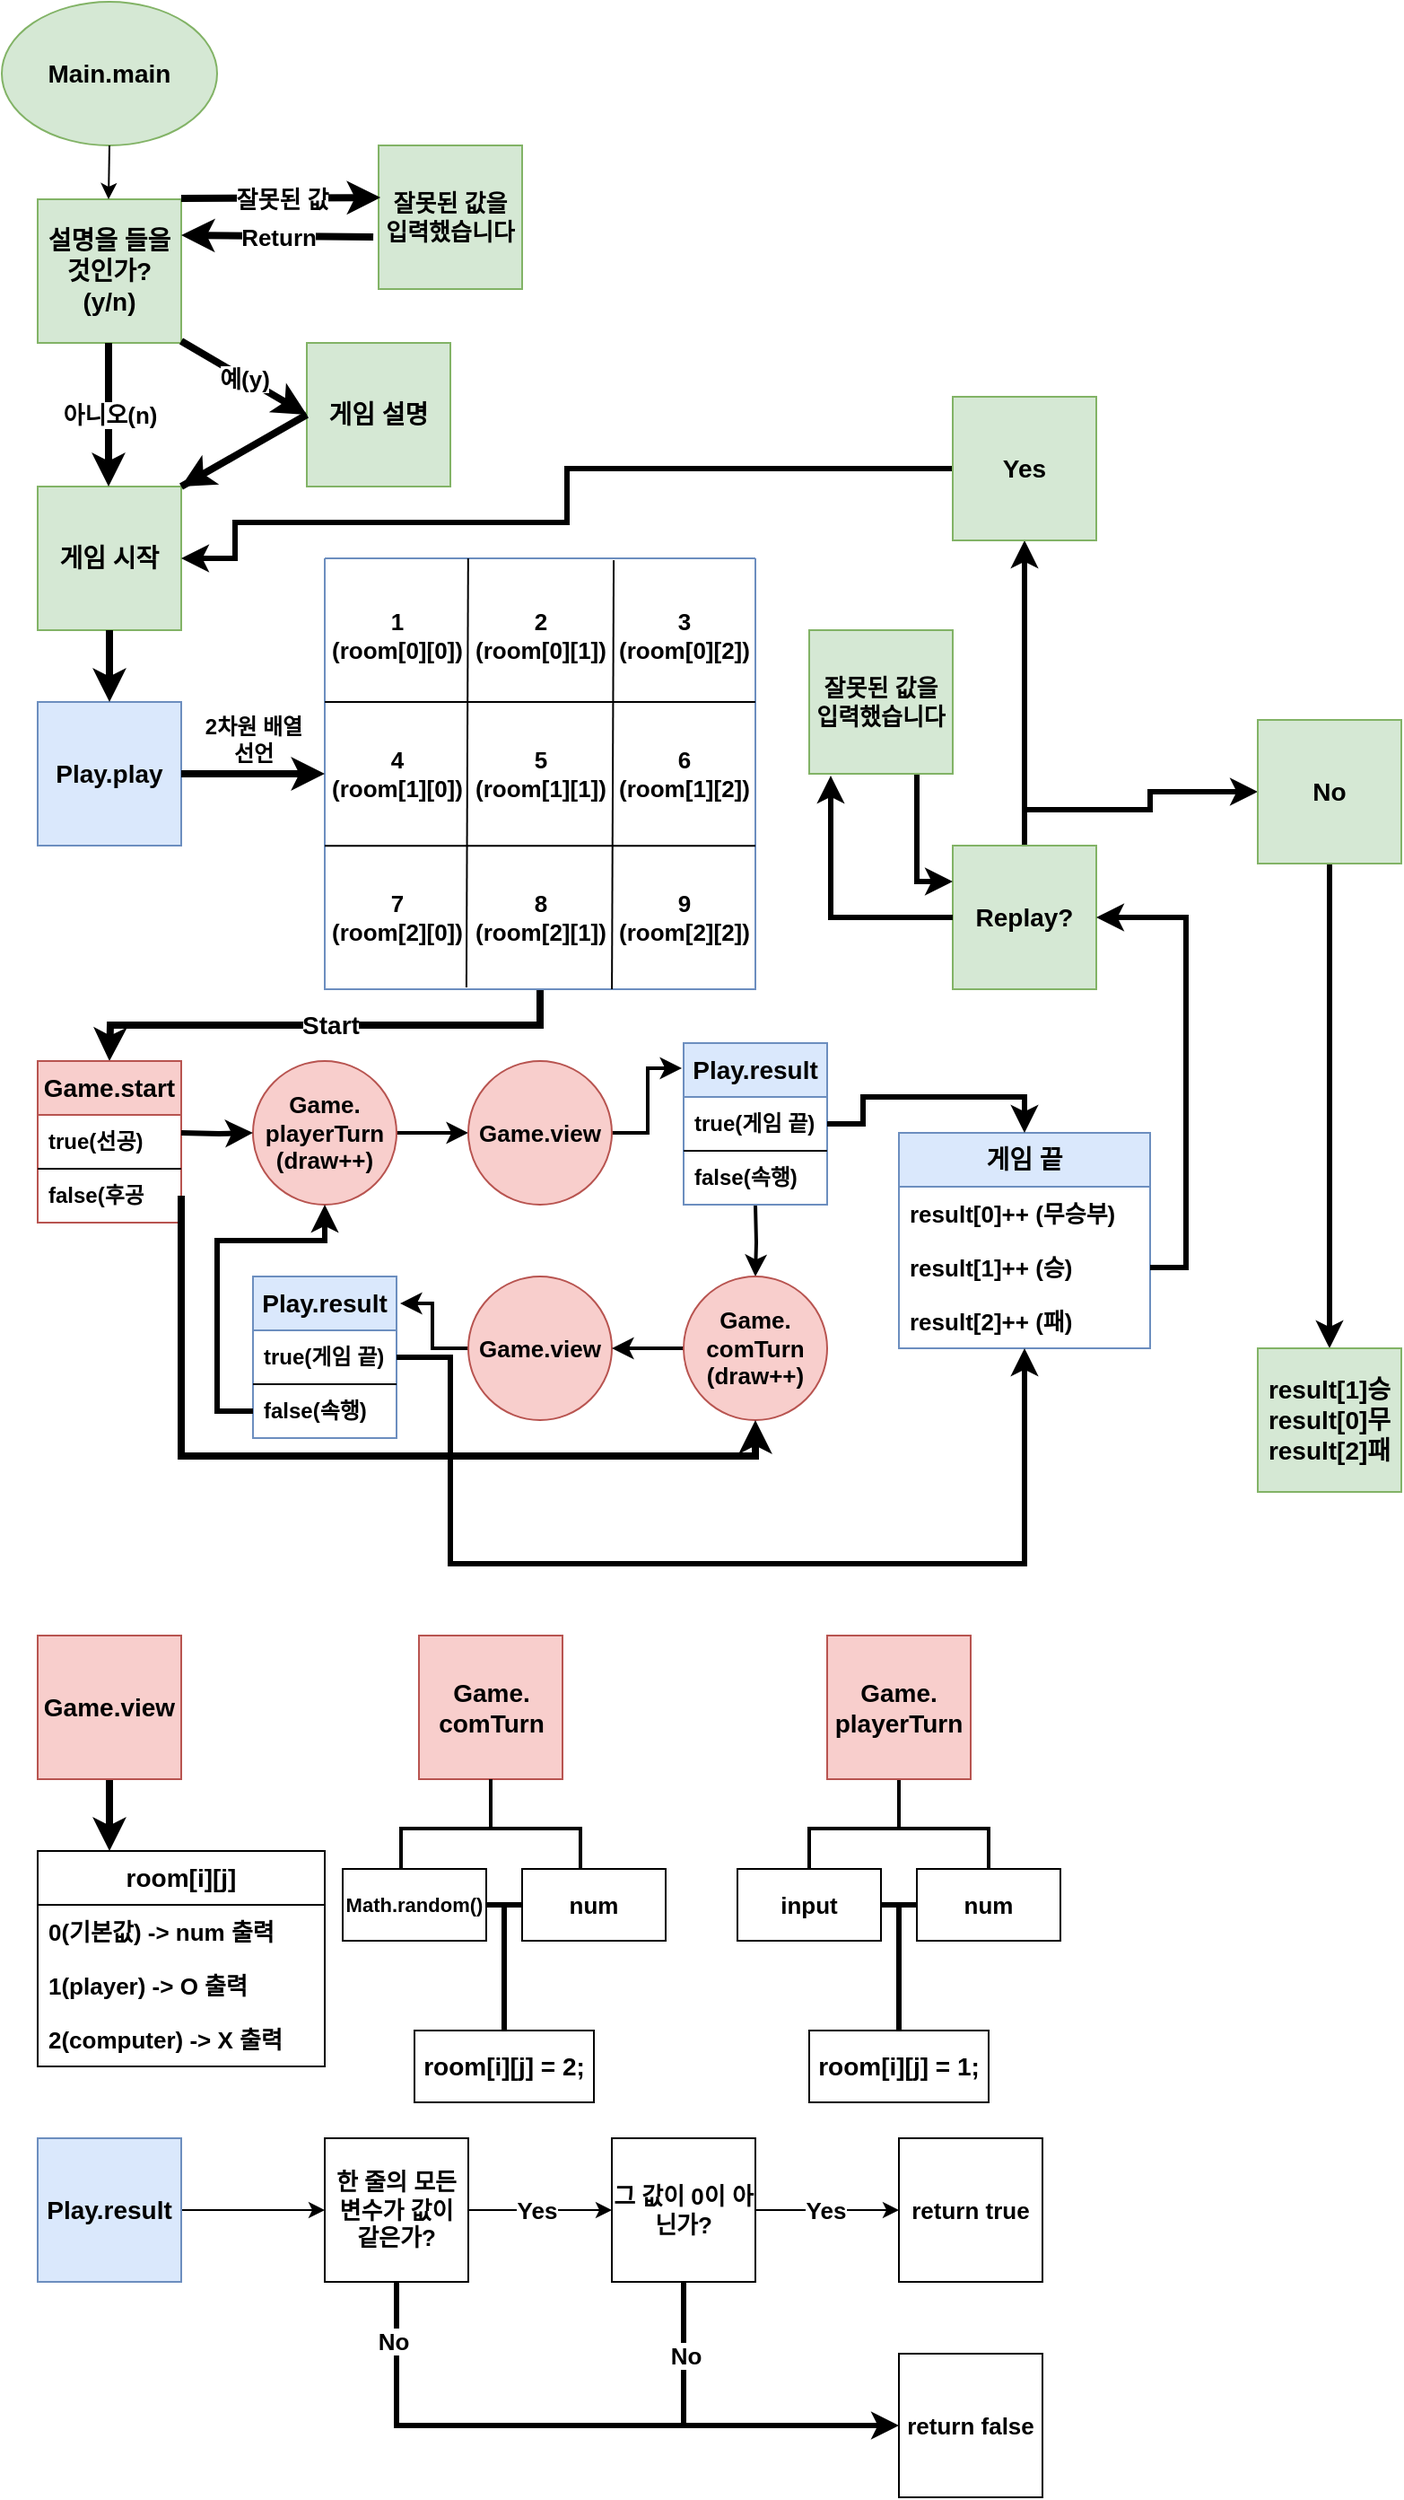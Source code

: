 <mxfile version="24.6.5" type="github">
  <diagram name="페이지-1" id="zQ6fkaXsuuHTTgVvBU81">
    <mxGraphModel dx="1687" dy="918" grid="1" gridSize="10" guides="1" tooltips="1" connect="1" arrows="1" fold="1" page="1" pageScale="1" pageWidth="827" pageHeight="1169" math="0" shadow="0">
      <root>
        <mxCell id="0" />
        <mxCell id="1" parent="0" />
        <mxCell id="F0Aoox405uuBWXgV2QDC-126" value="" style="strokeWidth=2;html=1;shape=mxgraph.flowchart.annotation_2;align=left;labelPosition=right;pointerEvents=1;rotation=90;" vertex="1" parent="1">
          <mxGeometry x="492.5" y="977.5" width="55" height="100" as="geometry" />
        </mxCell>
        <mxCell id="F0Aoox405uuBWXgV2QDC-1" value="Main.main" style="ellipse;whiteSpace=wrap;html=1;fontStyle=1;fontSize=14;fillColor=#d5e8d4;strokeColor=#82b366;" vertex="1" parent="1">
          <mxGeometry x="20" y="10" width="120" height="80" as="geometry" />
        </mxCell>
        <mxCell id="F0Aoox405uuBWXgV2QDC-2" value="설명을 들을 것인가?&lt;div style=&quot;font-size: 14px;&quot;&gt;(y/n)&lt;/div&gt;" style="whiteSpace=wrap;html=1;aspect=fixed;fontStyle=1;fontSize=14;fillColor=#d5e8d4;strokeColor=#82b366;" vertex="1" parent="1">
          <mxGeometry x="40" y="120" width="80" height="80" as="geometry" />
        </mxCell>
        <mxCell id="F0Aoox405uuBWXgV2QDC-4" value="" style="endArrow=classic;html=1;rounded=0;exitX=0.5;exitY=1;exitDx=0;exitDy=0;" edge="1" parent="1" source="F0Aoox405uuBWXgV2QDC-1">
          <mxGeometry width="50" height="50" relative="1" as="geometry">
            <mxPoint x="80" y="100" as="sourcePoint" />
            <mxPoint x="79.5" y="120" as="targetPoint" />
          </mxGeometry>
        </mxCell>
        <mxCell id="F0Aoox405uuBWXgV2QDC-6" value="게임 시작" style="whiteSpace=wrap;html=1;aspect=fixed;fontStyle=1;fontSize=14;fillColor=#d5e8d4;strokeColor=#82b366;" vertex="1" parent="1">
          <mxGeometry x="40" y="280" width="80" height="80" as="geometry" />
        </mxCell>
        <mxCell id="F0Aoox405uuBWXgV2QDC-13" value="" style="endArrow=classic;html=1;rounded=0;strokeWidth=4;" edge="1" parent="1">
          <mxGeometry relative="1" as="geometry">
            <mxPoint x="79.5" y="200" as="sourcePoint" />
            <mxPoint x="79.5" y="280" as="targetPoint" />
            <Array as="points">
              <mxPoint x="79.5" y="230" />
            </Array>
          </mxGeometry>
        </mxCell>
        <mxCell id="F0Aoox405uuBWXgV2QDC-14" value="아니오(n)" style="edgeLabel;resizable=0;html=1;;align=center;verticalAlign=middle;fontStyle=1;fontSize=13;" connectable="0" vertex="1" parent="F0Aoox405uuBWXgV2QDC-13">
          <mxGeometry relative="1" as="geometry" />
        </mxCell>
        <mxCell id="F0Aoox405uuBWXgV2QDC-16" value="게임 설명" style="whiteSpace=wrap;html=1;aspect=fixed;fontStyle=1;fontSize=14;fillColor=#d5e8d4;strokeColor=#82b366;" vertex="1" parent="1">
          <mxGeometry x="190" y="200" width="80" height="80" as="geometry" />
        </mxCell>
        <mxCell id="F0Aoox405uuBWXgV2QDC-17" value="" style="endArrow=classic;html=1;rounded=0;entryX=0;entryY=0.5;entryDx=0;entryDy=0;strokeWidth=4;" edge="1" parent="1" target="F0Aoox405uuBWXgV2QDC-16">
          <mxGeometry relative="1" as="geometry">
            <mxPoint x="120" y="199" as="sourcePoint" />
            <mxPoint x="200" y="200" as="targetPoint" />
          </mxGeometry>
        </mxCell>
        <mxCell id="F0Aoox405uuBWXgV2QDC-18" value="예(y)" style="edgeLabel;resizable=0;html=1;;align=center;verticalAlign=middle;fontStyle=1;fontSize=13;" connectable="0" vertex="1" parent="F0Aoox405uuBWXgV2QDC-17">
          <mxGeometry relative="1" as="geometry" />
        </mxCell>
        <mxCell id="F0Aoox405uuBWXgV2QDC-20" value="" style="endArrow=classic;html=1;rounded=0;exitX=1;exitY=0;exitDx=0;exitDy=0;strokeWidth=4;entryX=1;entryY=0;entryDx=0;entryDy=0;" edge="1" parent="1" source="F0Aoox405uuBWXgV2QDC-6" target="F0Aoox405uuBWXgV2QDC-6">
          <mxGeometry width="50" height="50" relative="1" as="geometry">
            <mxPoint x="150" y="330" as="sourcePoint" />
            <mxPoint x="120" y="280" as="targetPoint" />
            <Array as="points">
              <mxPoint x="190" y="240" />
            </Array>
          </mxGeometry>
        </mxCell>
        <mxCell id="F0Aoox405uuBWXgV2QDC-21" value="잘못된 값을&lt;div style=&quot;font-size: 13px;&quot;&gt;입력했습니다&lt;/div&gt;" style="whiteSpace=wrap;html=1;aspect=fixed;fontStyle=1;fontSize=13;fillColor=#d5e8d4;strokeColor=#82b366;" vertex="1" parent="1">
          <mxGeometry x="230" y="90" width="80" height="80" as="geometry" />
        </mxCell>
        <mxCell id="F0Aoox405uuBWXgV2QDC-23" value="" style="endArrow=classic;html=1;rounded=0;entryX=0.013;entryY=0.363;entryDx=0;entryDy=0;entryPerimeter=0;strokeWidth=4;" edge="1" parent="1" target="F0Aoox405uuBWXgV2QDC-21">
          <mxGeometry relative="1" as="geometry">
            <mxPoint x="120" y="119.5" as="sourcePoint" />
            <mxPoint x="170" y="120" as="targetPoint" />
          </mxGeometry>
        </mxCell>
        <mxCell id="F0Aoox405uuBWXgV2QDC-24" value="잘못된 값" style="edgeLabel;resizable=0;html=1;;align=center;verticalAlign=middle;fontStyle=1;fontSize=13;" connectable="0" vertex="1" parent="F0Aoox405uuBWXgV2QDC-23">
          <mxGeometry relative="1" as="geometry" />
        </mxCell>
        <mxCell id="F0Aoox405uuBWXgV2QDC-27" value="" style="endArrow=classic;html=1;rounded=0;strokeWidth=4;exitX=-0.037;exitY=0.638;exitDx=0;exitDy=0;exitPerimeter=0;" edge="1" parent="1" source="F0Aoox405uuBWXgV2QDC-21">
          <mxGeometry relative="1" as="geometry">
            <mxPoint x="200" y="140" as="sourcePoint" />
            <mxPoint x="120" y="140" as="targetPoint" />
          </mxGeometry>
        </mxCell>
        <mxCell id="F0Aoox405uuBWXgV2QDC-28" value="Return" style="edgeLabel;resizable=0;html=1;;align=center;verticalAlign=middle;fontStyle=1;fontSize=13;" connectable="0" vertex="1" parent="F0Aoox405uuBWXgV2QDC-27">
          <mxGeometry relative="1" as="geometry" />
        </mxCell>
        <mxCell id="F0Aoox405uuBWXgV2QDC-76" style="edgeStyle=orthogonalEdgeStyle;rounded=0;orthogonalLoop=1;jettySize=auto;html=1;entryX=0.5;entryY=0;entryDx=0;entryDy=0;strokeWidth=4;exitX=0.5;exitY=1;exitDx=0;exitDy=0;" edge="1" parent="1" source="F0Aoox405uuBWXgV2QDC-34">
          <mxGeometry relative="1" as="geometry">
            <mxPoint x="120" y="520" as="sourcePoint" />
            <mxPoint x="80" y="600" as="targetPoint" />
          </mxGeometry>
        </mxCell>
        <mxCell id="F0Aoox405uuBWXgV2QDC-77" value="Start" style="edgeLabel;html=1;align=center;verticalAlign=middle;resizable=0;points=[];fontSize=14;fontStyle=1" vertex="1" connectable="0" parent="F0Aoox405uuBWXgV2QDC-76">
          <mxGeometry x="-0.017" relative="1" as="geometry">
            <mxPoint as="offset" />
          </mxGeometry>
        </mxCell>
        <mxCell id="F0Aoox405uuBWXgV2QDC-29" value="Play.play" style="whiteSpace=wrap;html=1;aspect=fixed;fontStyle=1;fontSize=14;fillColor=#dae8fc;strokeColor=#6c8ebf;" vertex="1" parent="1">
          <mxGeometry x="40" y="400" width="80" height="80" as="geometry" />
        </mxCell>
        <mxCell id="F0Aoox405uuBWXgV2QDC-31" value="" style="endArrow=classic;html=1;rounded=0;strokeWidth=4;" edge="1" parent="1" source="F0Aoox405uuBWXgV2QDC-6">
          <mxGeometry width="50" height="50" relative="1" as="geometry">
            <mxPoint x="80" y="410" as="sourcePoint" />
            <mxPoint x="80" y="400" as="targetPoint" />
          </mxGeometry>
        </mxCell>
        <mxCell id="F0Aoox405uuBWXgV2QDC-34" value="" style="swimlane;startSize=0;fillColor=#dae8fc;strokeColor=#6c8ebf;" vertex="1" parent="1">
          <mxGeometry x="200" y="320" width="240" height="240" as="geometry" />
        </mxCell>
        <mxCell id="F0Aoox405uuBWXgV2QDC-39" value="" style="endArrow=none;html=1;rounded=0;" edge="1" parent="F0Aoox405uuBWXgV2QDC-34" target="F0Aoox405uuBWXgV2QDC-34">
          <mxGeometry width="50" height="50" relative="1" as="geometry">
            <mxPoint x="80" y="240" as="sourcePoint" />
            <mxPoint x="130" y="190" as="targetPoint" />
          </mxGeometry>
        </mxCell>
        <mxCell id="F0Aoox405uuBWXgV2QDC-42" value="" style="endArrow=none;html=1;rounded=0;entryX=0.333;entryY=0;entryDx=0;entryDy=0;entryPerimeter=0;exitX=0.329;exitY=0.996;exitDx=0;exitDy=0;exitPerimeter=0;" edge="1" parent="F0Aoox405uuBWXgV2QDC-34">
          <mxGeometry width="50" height="50" relative="1" as="geometry">
            <mxPoint x="160.04" y="239.96" as="sourcePoint" />
            <mxPoint x="161.04" y="0.96" as="targetPoint" />
          </mxGeometry>
        </mxCell>
        <mxCell id="F0Aoox405uuBWXgV2QDC-43" value="" style="endArrow=none;html=1;rounded=0;exitX=0.004;exitY=0.333;exitDx=0;exitDy=0;exitPerimeter=0;" edge="1" parent="F0Aoox405uuBWXgV2QDC-34">
          <mxGeometry width="50" height="50" relative="1" as="geometry">
            <mxPoint x="-7.959e-15" y="160.08" as="sourcePoint" />
            <mxPoint x="240.0" y="160.08" as="targetPoint" />
          </mxGeometry>
        </mxCell>
        <mxCell id="F0Aoox405uuBWXgV2QDC-41" value="" style="endArrow=none;html=1;rounded=0;exitX=0;exitY=0.25;exitDx=0;exitDy=0;entryX=1;entryY=0.25;entryDx=0;entryDy=0;" edge="1" parent="F0Aoox405uuBWXgV2QDC-34">
          <mxGeometry width="50" height="50" relative="1" as="geometry">
            <mxPoint y="80" as="sourcePoint" />
            <mxPoint x="240" y="80" as="targetPoint" />
          </mxGeometry>
        </mxCell>
        <mxCell id="F0Aoox405uuBWXgV2QDC-45" value="1&lt;div&gt;&lt;span style=&quot;background-color: initial;&quot;&gt;(room[0][0])&lt;/span&gt;&lt;/div&gt;" style="text;html=1;align=center;verticalAlign=middle;resizable=0;points=[];autosize=1;strokeColor=none;fillColor=none;fontStyle=1;fontSize=13;" vertex="1" parent="F0Aoox405uuBWXgV2QDC-34">
          <mxGeometry x="-5" y="23" width="90" height="40" as="geometry" />
        </mxCell>
        <mxCell id="F0Aoox405uuBWXgV2QDC-46" value="2&lt;div&gt;(room[0][1])&lt;/div&gt;" style="text;html=1;align=center;verticalAlign=middle;resizable=0;points=[];autosize=1;strokeColor=none;fillColor=none;fontStyle=1;fontSize=13;" vertex="1" parent="F0Aoox405uuBWXgV2QDC-34">
          <mxGeometry x="75" y="23" width="90" height="40" as="geometry" />
        </mxCell>
        <mxCell id="F0Aoox405uuBWXgV2QDC-47" value="3&lt;div&gt;(room[0][2])&lt;/div&gt;" style="text;html=1;align=center;verticalAlign=middle;resizable=0;points=[];autosize=1;strokeColor=none;fillColor=none;fontStyle=1;fontSize=13;" vertex="1" parent="F0Aoox405uuBWXgV2QDC-34">
          <mxGeometry x="155" y="23" width="90" height="40" as="geometry" />
        </mxCell>
        <mxCell id="F0Aoox405uuBWXgV2QDC-48" value="6&lt;div&gt;(room[1][2])&lt;/div&gt;" style="text;html=1;align=center;verticalAlign=middle;resizable=0;points=[];autosize=1;strokeColor=none;fillColor=none;fontStyle=1;fontSize=13;" vertex="1" parent="F0Aoox405uuBWXgV2QDC-34">
          <mxGeometry x="155" y="100" width="90" height="40" as="geometry" />
        </mxCell>
        <mxCell id="F0Aoox405uuBWXgV2QDC-49" value="5&lt;div&gt;(room[1][1])&lt;/div&gt;" style="text;html=1;align=center;verticalAlign=middle;resizable=0;points=[];autosize=1;strokeColor=none;fillColor=none;fontStyle=1;fontSize=13;" vertex="1" parent="F0Aoox405uuBWXgV2QDC-34">
          <mxGeometry x="75" y="100" width="90" height="40" as="geometry" />
        </mxCell>
        <mxCell id="F0Aoox405uuBWXgV2QDC-50" value="4&lt;div&gt;(room[1][0])&lt;br&gt;&lt;/div&gt;" style="text;html=1;align=center;verticalAlign=middle;resizable=0;points=[];autosize=1;strokeColor=none;fillColor=none;fontStyle=1;fontSize=13;" vertex="1" parent="F0Aoox405uuBWXgV2QDC-34">
          <mxGeometry x="-5" y="100" width="90" height="40" as="geometry" />
        </mxCell>
        <mxCell id="F0Aoox405uuBWXgV2QDC-51" value="7&lt;div&gt;(room[2][0])&lt;/div&gt;" style="text;html=1;align=center;verticalAlign=middle;resizable=0;points=[];autosize=1;strokeColor=none;fillColor=none;fontStyle=1;fontSize=13;" vertex="1" parent="F0Aoox405uuBWXgV2QDC-34">
          <mxGeometry x="-5" y="180" width="90" height="40" as="geometry" />
        </mxCell>
        <mxCell id="F0Aoox405uuBWXgV2QDC-52" value="8&lt;div&gt;(room[2][1])&lt;/div&gt;" style="text;html=1;align=center;verticalAlign=middle;resizable=0;points=[];autosize=1;strokeColor=none;fillColor=none;fontStyle=1;fontSize=13;" vertex="1" parent="F0Aoox405uuBWXgV2QDC-34">
          <mxGeometry x="75" y="180" width="90" height="40" as="geometry" />
        </mxCell>
        <mxCell id="F0Aoox405uuBWXgV2QDC-53" value="9&lt;div&gt;(room[2][2])&lt;/div&gt;" style="text;html=1;align=center;verticalAlign=middle;resizable=0;points=[];autosize=1;strokeColor=none;fillColor=none;fontStyle=1;fontSize=13;" vertex="1" parent="F0Aoox405uuBWXgV2QDC-34">
          <mxGeometry x="155" y="180" width="90" height="40" as="geometry" />
        </mxCell>
        <mxCell id="F0Aoox405uuBWXgV2QDC-40" value="" style="endArrow=none;html=1;rounded=0;entryX=0.333;entryY=0;entryDx=0;entryDy=0;entryPerimeter=0;exitX=0.329;exitY=0.996;exitDx=0;exitDy=0;exitPerimeter=0;" edge="1" parent="1" source="F0Aoox405uuBWXgV2QDC-34" target="F0Aoox405uuBWXgV2QDC-34">
          <mxGeometry width="50" height="50" relative="1" as="geometry">
            <mxPoint x="280" y="630" as="sourcePoint" />
            <mxPoint x="630" y="480" as="targetPoint" />
          </mxGeometry>
        </mxCell>
        <mxCell id="F0Aoox405uuBWXgV2QDC-60" style="edgeStyle=orthogonalEdgeStyle;rounded=0;orthogonalLoop=1;jettySize=auto;html=1;exitX=0.5;exitY=1;exitDx=0;exitDy=0;entryX=0.5;entryY=0;entryDx=0;entryDy=0;strokeWidth=4;" edge="1" parent="1" source="F0Aoox405uuBWXgV2QDC-54">
          <mxGeometry relative="1" as="geometry">
            <mxPoint x="80" y="1040" as="targetPoint" />
          </mxGeometry>
        </mxCell>
        <mxCell id="F0Aoox405uuBWXgV2QDC-54" value="Game.view" style="whiteSpace=wrap;html=1;aspect=fixed;fontStyle=1;fontSize=14;fillColor=#f8cecc;strokeColor=#b85450;" vertex="1" parent="1">
          <mxGeometry x="40" y="920" width="80" height="80" as="geometry" />
        </mxCell>
        <mxCell id="F0Aoox405uuBWXgV2QDC-56" style="edgeStyle=orthogonalEdgeStyle;rounded=0;orthogonalLoop=1;jettySize=auto;html=1;exitX=1;exitY=0.5;exitDx=0;exitDy=0;fontSize=11;strokeWidth=4;" edge="1" parent="1" source="F0Aoox405uuBWXgV2QDC-29">
          <mxGeometry relative="1" as="geometry">
            <mxPoint x="200" y="440" as="targetPoint" />
          </mxGeometry>
        </mxCell>
        <mxCell id="F0Aoox405uuBWXgV2QDC-57" value="&lt;b style=&quot;font-size: 12px;&quot;&gt;&lt;font style=&quot;font-size: 12px;&quot;&gt;2차원 배열&lt;/font&gt;&lt;/b&gt;&lt;div style=&quot;font-size: 12px;&quot;&gt;&lt;b style=&quot;&quot;&gt;&lt;font style=&quot;font-size: 12px;&quot;&gt;선언&lt;/font&gt;&lt;/b&gt;&lt;/div&gt;" style="edgeLabel;html=1;align=center;verticalAlign=middle;resizable=0;points=[];labelBackgroundColor=none;" vertex="1" connectable="0" parent="F0Aoox405uuBWXgV2QDC-56">
          <mxGeometry x="0.081" y="1" relative="1" as="geometry">
            <mxPoint x="-3" y="-19" as="offset" />
          </mxGeometry>
        </mxCell>
        <mxCell id="F0Aoox405uuBWXgV2QDC-61" value="&lt;font style=&quot;font-size: 14px;&quot;&gt;&lt;b&gt;room[i][j]&lt;/b&gt;&lt;/font&gt;" style="swimlane;fontStyle=0;childLayout=stackLayout;horizontal=1;startSize=30;horizontalStack=0;resizeParent=1;resizeParentMax=0;resizeLast=0;collapsible=1;marginBottom=0;whiteSpace=wrap;html=1;" vertex="1" parent="1">
          <mxGeometry x="40" y="1040" width="160" height="120" as="geometry">
            <mxRectangle x="480" y="160" width="100" height="30" as="alternateBounds" />
          </mxGeometry>
        </mxCell>
        <mxCell id="F0Aoox405uuBWXgV2QDC-62" value="0(기본값) -&amp;gt; num 출력" style="text;strokeColor=none;fillColor=none;align=left;verticalAlign=middle;spacingLeft=4;spacingRight=4;overflow=hidden;points=[[0,0.5],[1,0.5]];portConstraint=eastwest;rotatable=0;whiteSpace=wrap;html=1;fontStyle=1;fontSize=13;" vertex="1" parent="F0Aoox405uuBWXgV2QDC-61">
          <mxGeometry y="30" width="160" height="30" as="geometry" />
        </mxCell>
        <mxCell id="F0Aoox405uuBWXgV2QDC-63" value="1(player) -&amp;gt; O 출력" style="text;strokeColor=none;fillColor=none;align=left;verticalAlign=middle;spacingLeft=4;spacingRight=4;overflow=hidden;points=[[0,0.5],[1,0.5]];portConstraint=eastwest;rotatable=0;whiteSpace=wrap;html=1;fontStyle=1;fontSize=13;" vertex="1" parent="F0Aoox405uuBWXgV2QDC-61">
          <mxGeometry y="60" width="160" height="30" as="geometry" />
        </mxCell>
        <mxCell id="F0Aoox405uuBWXgV2QDC-64" value="2(computer) -&amp;gt; X 출력" style="text;strokeColor=none;fillColor=none;align=left;verticalAlign=middle;spacingLeft=4;spacingRight=4;overflow=hidden;points=[[0,0.5],[1,0.5]];portConstraint=eastwest;rotatable=0;whiteSpace=wrap;html=1;fontStyle=1;fontSize=13;" vertex="1" parent="F0Aoox405uuBWXgV2QDC-61">
          <mxGeometry y="90" width="160" height="30" as="geometry" />
        </mxCell>
        <mxCell id="F0Aoox405uuBWXgV2QDC-79" style="edgeStyle=orthogonalEdgeStyle;rounded=0;orthogonalLoop=1;jettySize=auto;html=1;exitX=1;exitY=0.5;exitDx=0;exitDy=0;entryX=0;entryY=0.5;entryDx=0;entryDy=0;strokeWidth=2;" edge="1" parent="1" source="F0Aoox405uuBWXgV2QDC-66" target="F0Aoox405uuBWXgV2QDC-68">
          <mxGeometry relative="1" as="geometry" />
        </mxCell>
        <mxCell id="F0Aoox405uuBWXgV2QDC-66" value="Game.&lt;div style=&quot;font-size: 13px;&quot;&gt;playerTurn&lt;/div&gt;&lt;div style=&quot;font-size: 13px;&quot;&gt;(draw++)&lt;/div&gt;" style="ellipse;whiteSpace=wrap;html=1;aspect=fixed;fontStyle=1;fontSize=13;fillColor=#f8cecc;strokeColor=#b85450;" vertex="1" parent="1">
          <mxGeometry x="160" y="600" width="80" height="80" as="geometry" />
        </mxCell>
        <mxCell id="F0Aoox405uuBWXgV2QDC-81" style="edgeStyle=orthogonalEdgeStyle;rounded=0;orthogonalLoop=1;jettySize=auto;html=1;exitX=0.5;exitY=1;exitDx=0;exitDy=0;entryX=0.5;entryY=0;entryDx=0;entryDy=0;strokeWidth=2;" edge="1" parent="1" target="F0Aoox405uuBWXgV2QDC-71">
          <mxGeometry relative="1" as="geometry">
            <mxPoint x="440" y="680" as="sourcePoint" />
          </mxGeometry>
        </mxCell>
        <mxCell id="F0Aoox405uuBWXgV2QDC-80" style="edgeStyle=orthogonalEdgeStyle;rounded=0;orthogonalLoop=1;jettySize=auto;html=1;entryX=-0.012;entryY=0.156;entryDx=0;entryDy=0;strokeWidth=2;entryPerimeter=0;" edge="1" parent="1" source="F0Aoox405uuBWXgV2QDC-68" target="F0Aoox405uuBWXgV2QDC-94">
          <mxGeometry relative="1" as="geometry">
            <mxPoint x="400" y="640" as="targetPoint" />
          </mxGeometry>
        </mxCell>
        <mxCell id="F0Aoox405uuBWXgV2QDC-68" value="Game.view" style="ellipse;whiteSpace=wrap;html=1;aspect=fixed;fontStyle=1;fontSize=13;fillColor=#f8cecc;strokeColor=#b85450;" vertex="1" parent="1">
          <mxGeometry x="280" y="600" width="80" height="80" as="geometry" />
        </mxCell>
        <mxCell id="F0Aoox405uuBWXgV2QDC-83" style="edgeStyle=orthogonalEdgeStyle;rounded=0;orthogonalLoop=1;jettySize=auto;html=1;exitX=0;exitY=0.5;exitDx=0;exitDy=0;entryX=1.025;entryY=0.167;entryDx=0;entryDy=0;strokeWidth=2;entryPerimeter=0;" edge="1" parent="1" source="F0Aoox405uuBWXgV2QDC-70" target="F0Aoox405uuBWXgV2QDC-98">
          <mxGeometry relative="1" as="geometry">
            <mxPoint x="240" y="760" as="targetPoint" />
          </mxGeometry>
        </mxCell>
        <mxCell id="F0Aoox405uuBWXgV2QDC-70" value="Game.view" style="ellipse;whiteSpace=wrap;html=1;aspect=fixed;fontStyle=1;fontSize=13;fillColor=#f8cecc;strokeColor=#b85450;" vertex="1" parent="1">
          <mxGeometry x="280" y="720" width="80" height="80" as="geometry" />
        </mxCell>
        <mxCell id="F0Aoox405uuBWXgV2QDC-82" style="edgeStyle=orthogonalEdgeStyle;rounded=0;orthogonalLoop=1;jettySize=auto;html=1;exitX=0;exitY=0.5;exitDx=0;exitDy=0;entryX=1;entryY=0.5;entryDx=0;entryDy=0;strokeWidth=2;" edge="1" parent="1" source="F0Aoox405uuBWXgV2QDC-71" target="F0Aoox405uuBWXgV2QDC-70">
          <mxGeometry relative="1" as="geometry" />
        </mxCell>
        <mxCell id="F0Aoox405uuBWXgV2QDC-71" value="Game.&lt;div style=&quot;font-size: 13px;&quot;&gt;comTurn&lt;/div&gt;&lt;div style=&quot;font-size: 13px;&quot;&gt;(draw++)&lt;/div&gt;" style="ellipse;whiteSpace=wrap;html=1;aspect=fixed;fontStyle=1;fontSize=13;fillColor=#f8cecc;strokeColor=#b85450;" vertex="1" parent="1">
          <mxGeometry x="400" y="720" width="80" height="80" as="geometry" />
        </mxCell>
        <mxCell id="F0Aoox405uuBWXgV2QDC-85" value="Game.start" style="swimlane;fontStyle=1;childLayout=stackLayout;horizontal=1;startSize=30;horizontalStack=0;resizeParent=1;resizeParentMax=0;resizeLast=0;collapsible=1;marginBottom=0;whiteSpace=wrap;html=1;fontSize=14;fillColor=#f8cecc;strokeColor=#b85450;" vertex="1" parent="1">
          <mxGeometry x="40" y="600" width="80" height="90" as="geometry" />
        </mxCell>
        <mxCell id="F0Aoox405uuBWXgV2QDC-89" value="" style="endArrow=none;html=1;rounded=0;exitX=-0.012;exitY=-0.133;exitDx=0;exitDy=0;exitPerimeter=0;entryX=0.988;entryY=0.867;entryDx=0;entryDy=0;entryPerimeter=0;" edge="1" parent="F0Aoox405uuBWXgV2QDC-85">
          <mxGeometry width="50" height="50" relative="1" as="geometry">
            <mxPoint x="-3.642e-14" y="60.0" as="sourcePoint" />
            <mxPoint x="80.0" y="60.0" as="targetPoint" />
          </mxGeometry>
        </mxCell>
        <mxCell id="F0Aoox405uuBWXgV2QDC-86" value="true(선공)" style="text;strokeColor=none;fillColor=none;align=left;verticalAlign=middle;spacingLeft=4;spacingRight=4;overflow=hidden;points=[[0,0.5],[1,0.5]];portConstraint=eastwest;rotatable=0;whiteSpace=wrap;html=1;fontStyle=1" vertex="1" parent="F0Aoox405uuBWXgV2QDC-85">
          <mxGeometry y="30" width="80" height="30" as="geometry" />
        </mxCell>
        <mxCell id="F0Aoox405uuBWXgV2QDC-87" value="false(후공" style="text;strokeColor=none;fillColor=none;align=left;verticalAlign=middle;spacingLeft=4;spacingRight=4;overflow=hidden;points=[[0,0.5],[1,0.5]];portConstraint=eastwest;rotatable=0;whiteSpace=wrap;html=1;fontStyle=1" vertex="1" parent="F0Aoox405uuBWXgV2QDC-85">
          <mxGeometry y="60" width="80" height="30" as="geometry" />
        </mxCell>
        <mxCell id="F0Aoox405uuBWXgV2QDC-92" style="edgeStyle=orthogonalEdgeStyle;rounded=0;orthogonalLoop=1;jettySize=auto;html=1;entryX=0;entryY=0.5;entryDx=0;entryDy=0;strokeWidth=3;" edge="1" parent="1" target="F0Aoox405uuBWXgV2QDC-66">
          <mxGeometry relative="1" as="geometry">
            <mxPoint x="120" y="640" as="sourcePoint" />
          </mxGeometry>
        </mxCell>
        <mxCell id="F0Aoox405uuBWXgV2QDC-93" style="edgeStyle=orthogonalEdgeStyle;rounded=0;orthogonalLoop=1;jettySize=auto;html=1;exitX=1;exitY=0.5;exitDx=0;exitDy=0;entryX=0.5;entryY=1;entryDx=0;entryDy=0;strokeWidth=4;curved=0;" edge="1" parent="1" source="F0Aoox405uuBWXgV2QDC-87" target="F0Aoox405uuBWXgV2QDC-71">
          <mxGeometry relative="1" as="geometry">
            <Array as="points">
              <mxPoint x="120" y="820" />
              <mxPoint x="440" y="820" />
            </Array>
          </mxGeometry>
        </mxCell>
        <mxCell id="F0Aoox405uuBWXgV2QDC-94" value="Play.result" style="swimlane;fontStyle=1;childLayout=stackLayout;horizontal=1;startSize=30;horizontalStack=0;resizeParent=1;resizeParentMax=0;resizeLast=0;collapsible=1;marginBottom=0;whiteSpace=wrap;html=1;fontSize=14;fillColor=#dae8fc;strokeColor=#6c8ebf;" vertex="1" parent="1">
          <mxGeometry x="400" y="590" width="80" height="90" as="geometry" />
        </mxCell>
        <mxCell id="F0Aoox405uuBWXgV2QDC-95" value="" style="endArrow=none;html=1;rounded=0;exitX=-0.012;exitY=-0.133;exitDx=0;exitDy=0;exitPerimeter=0;entryX=0.988;entryY=0.867;entryDx=0;entryDy=0;entryPerimeter=0;" edge="1" parent="F0Aoox405uuBWXgV2QDC-94">
          <mxGeometry width="50" height="50" relative="1" as="geometry">
            <mxPoint x="-3.642e-14" y="60.0" as="sourcePoint" />
            <mxPoint x="80.0" y="60.0" as="targetPoint" />
          </mxGeometry>
        </mxCell>
        <mxCell id="F0Aoox405uuBWXgV2QDC-96" value="true(게임 끝)" style="text;strokeColor=none;fillColor=none;align=left;verticalAlign=middle;spacingLeft=4;spacingRight=4;overflow=hidden;points=[[0,0.5],[1,0.5]];portConstraint=eastwest;rotatable=0;whiteSpace=wrap;html=1;fontStyle=1" vertex="1" parent="F0Aoox405uuBWXgV2QDC-94">
          <mxGeometry y="30" width="80" height="30" as="geometry" />
        </mxCell>
        <mxCell id="F0Aoox405uuBWXgV2QDC-97" value="false(속행)" style="text;strokeColor=none;fillColor=none;align=left;verticalAlign=middle;spacingLeft=4;spacingRight=4;overflow=hidden;points=[[0,0.5],[1,0.5]];portConstraint=eastwest;rotatable=0;whiteSpace=wrap;html=1;fontStyle=1" vertex="1" parent="F0Aoox405uuBWXgV2QDC-94">
          <mxGeometry y="60" width="80" height="30" as="geometry" />
        </mxCell>
        <mxCell id="F0Aoox405uuBWXgV2QDC-98" value="Play.result" style="swimlane;fontStyle=1;childLayout=stackLayout;horizontal=1;startSize=30;horizontalStack=0;resizeParent=1;resizeParentMax=0;resizeLast=0;collapsible=1;marginBottom=0;whiteSpace=wrap;html=1;fontSize=14;fillColor=#dae8fc;strokeColor=#6c8ebf;" vertex="1" parent="1">
          <mxGeometry x="160" y="720" width="80" height="90" as="geometry" />
        </mxCell>
        <mxCell id="F0Aoox405uuBWXgV2QDC-99" value="" style="endArrow=none;html=1;rounded=0;exitX=-0.012;exitY=-0.133;exitDx=0;exitDy=0;exitPerimeter=0;entryX=0.988;entryY=0.867;entryDx=0;entryDy=0;entryPerimeter=0;" edge="1" parent="F0Aoox405uuBWXgV2QDC-98">
          <mxGeometry width="50" height="50" relative="1" as="geometry">
            <mxPoint x="-3.642e-14" y="60.0" as="sourcePoint" />
            <mxPoint x="80.0" y="60.0" as="targetPoint" />
          </mxGeometry>
        </mxCell>
        <mxCell id="F0Aoox405uuBWXgV2QDC-100" value="true(게임 끝)" style="text;strokeColor=none;fillColor=none;align=left;verticalAlign=middle;spacingLeft=4;spacingRight=4;overflow=hidden;points=[[0,0.5],[1,0.5]];portConstraint=eastwest;rotatable=0;whiteSpace=wrap;html=1;fontStyle=1" vertex="1" parent="F0Aoox405uuBWXgV2QDC-98">
          <mxGeometry y="30" width="80" height="30" as="geometry" />
        </mxCell>
        <mxCell id="F0Aoox405uuBWXgV2QDC-101" value="false(속행)" style="text;strokeColor=none;fillColor=none;align=left;verticalAlign=middle;spacingLeft=4;spacingRight=4;overflow=hidden;points=[[0,0.5],[1,0.5]];portConstraint=eastwest;rotatable=0;whiteSpace=wrap;html=1;fontStyle=1" vertex="1" parent="F0Aoox405uuBWXgV2QDC-98">
          <mxGeometry y="60" width="80" height="30" as="geometry" />
        </mxCell>
        <mxCell id="F0Aoox405uuBWXgV2QDC-105" value="게임 끝" style="swimlane;fontStyle=1;childLayout=stackLayout;horizontal=1;startSize=30;horizontalStack=0;resizeParent=1;resizeParentMax=0;resizeLast=0;collapsible=1;marginBottom=0;whiteSpace=wrap;html=1;fontSize=14;fillColor=#dae8fc;strokeColor=#6c8ebf;" vertex="1" parent="1">
          <mxGeometry x="520" y="640" width="140" height="120" as="geometry" />
        </mxCell>
        <mxCell id="F0Aoox405uuBWXgV2QDC-106" value="result[0]++ (무승부)" style="text;strokeColor=none;fillColor=none;align=left;verticalAlign=middle;spacingLeft=4;spacingRight=4;overflow=hidden;points=[[0,0.5],[1,0.5]];portConstraint=eastwest;rotatable=0;whiteSpace=wrap;html=1;fontStyle=1;fontSize=13;" vertex="1" parent="F0Aoox405uuBWXgV2QDC-105">
          <mxGeometry y="30" width="140" height="30" as="geometry" />
        </mxCell>
        <mxCell id="F0Aoox405uuBWXgV2QDC-107" value="result[1]++ (승)" style="text;strokeColor=none;fillColor=none;align=left;verticalAlign=middle;spacingLeft=4;spacingRight=4;overflow=hidden;points=[[0,0.5],[1,0.5]];portConstraint=eastwest;rotatable=0;whiteSpace=wrap;html=1;fontStyle=1;fontSize=13;" vertex="1" parent="F0Aoox405uuBWXgV2QDC-105">
          <mxGeometry y="60" width="140" height="30" as="geometry" />
        </mxCell>
        <mxCell id="F0Aoox405uuBWXgV2QDC-108" value="result[2]++ (패)" style="text;strokeColor=none;fillColor=none;align=left;verticalAlign=middle;spacingLeft=4;spacingRight=4;overflow=hidden;points=[[0,0.5],[1,0.5]];portConstraint=eastwest;rotatable=0;whiteSpace=wrap;html=1;fontStyle=1;fontSize=13;" vertex="1" parent="F0Aoox405uuBWXgV2QDC-105">
          <mxGeometry y="90" width="140" height="30" as="geometry" />
        </mxCell>
        <mxCell id="F0Aoox405uuBWXgV2QDC-109" style="edgeStyle=orthogonalEdgeStyle;rounded=0;orthogonalLoop=1;jettySize=auto;html=1;exitX=1;exitY=0.5;exitDx=0;exitDy=0;strokeWidth=3;" edge="1" parent="1" source="F0Aoox405uuBWXgV2QDC-100">
          <mxGeometry relative="1" as="geometry">
            <mxPoint x="590" y="760" as="targetPoint" />
            <Array as="points">
              <mxPoint x="270" y="765" />
              <mxPoint x="270" y="880" />
              <mxPoint x="590" y="880" />
            </Array>
          </mxGeometry>
        </mxCell>
        <mxCell id="F0Aoox405uuBWXgV2QDC-110" style="edgeStyle=orthogonalEdgeStyle;rounded=0;orthogonalLoop=1;jettySize=auto;html=1;exitX=1;exitY=0.5;exitDx=0;exitDy=0;entryX=0.5;entryY=0;entryDx=0;entryDy=0;strokeWidth=3;" edge="1" parent="1" source="F0Aoox405uuBWXgV2QDC-96" target="F0Aoox405uuBWXgV2QDC-105">
          <mxGeometry relative="1" as="geometry" />
        </mxCell>
        <mxCell id="F0Aoox405uuBWXgV2QDC-111" style="edgeStyle=orthogonalEdgeStyle;rounded=0;orthogonalLoop=1;jettySize=auto;html=1;exitX=0;exitY=0.5;exitDx=0;exitDy=0;entryX=0.5;entryY=1;entryDx=0;entryDy=0;strokeWidth=3;" edge="1" parent="1" source="F0Aoox405uuBWXgV2QDC-101" target="F0Aoox405uuBWXgV2QDC-66">
          <mxGeometry relative="1" as="geometry">
            <Array as="points">
              <mxPoint x="140" y="795" />
              <mxPoint x="140" y="700" />
              <mxPoint x="200" y="700" />
            </Array>
          </mxGeometry>
        </mxCell>
        <mxCell id="F0Aoox405uuBWXgV2QDC-112" value="Game.&lt;div&gt;comTurn&lt;/div&gt;" style="whiteSpace=wrap;html=1;aspect=fixed;fontStyle=1;fontSize=14;fillColor=#f8cecc;strokeColor=#b85450;" vertex="1" parent="1">
          <mxGeometry x="252.5" y="920" width="80" height="80" as="geometry" />
        </mxCell>
        <mxCell id="F0Aoox405uuBWXgV2QDC-113" value="Game.&lt;div&gt;playerTurn&lt;/div&gt;" style="whiteSpace=wrap;html=1;aspect=fixed;fontStyle=1;fontSize=14;fillColor=#f8cecc;strokeColor=#b85450;" vertex="1" parent="1">
          <mxGeometry x="480" y="920" width="80" height="80" as="geometry" />
        </mxCell>
        <mxCell id="F0Aoox405uuBWXgV2QDC-114" value="" style="strokeWidth=2;html=1;shape=mxgraph.flowchart.annotation_2;align=left;labelPosition=right;pointerEvents=1;rotation=90;" vertex="1" parent="1">
          <mxGeometry x="265" y="977.5" width="55" height="100" as="geometry" />
        </mxCell>
        <mxCell id="F0Aoox405uuBWXgV2QDC-116" value="Math.random()" style="rounded=0;whiteSpace=wrap;html=1;fontStyle=1;fontSize=11;" vertex="1" parent="1">
          <mxGeometry x="210" y="1050" width="80" height="40" as="geometry" />
        </mxCell>
        <mxCell id="F0Aoox405uuBWXgV2QDC-117" value="num" style="rounded=0;whiteSpace=wrap;html=1;fontStyle=1;fontSize=13;" vertex="1" parent="1">
          <mxGeometry x="310" y="1050" width="80" height="40" as="geometry" />
        </mxCell>
        <mxCell id="F0Aoox405uuBWXgV2QDC-118" value="" style="endArrow=none;html=1;rounded=0;exitX=1;exitY=0.5;exitDx=0;exitDy=0;entryX=0;entryY=0.5;entryDx=0;entryDy=0;strokeWidth=3;" edge="1" parent="1" source="F0Aoox405uuBWXgV2QDC-116" target="F0Aoox405uuBWXgV2QDC-117">
          <mxGeometry width="50" height="50" relative="1" as="geometry">
            <mxPoint x="320" y="1170" as="sourcePoint" />
            <mxPoint x="370" y="1120" as="targetPoint" />
          </mxGeometry>
        </mxCell>
        <mxCell id="F0Aoox405uuBWXgV2QDC-119" value="" style="endArrow=none;html=1;rounded=0;strokeWidth=3;" edge="1" parent="1">
          <mxGeometry width="50" height="50" relative="1" as="geometry">
            <mxPoint x="300" y="1070" as="sourcePoint" />
            <mxPoint x="300" y="1140" as="targetPoint" />
          </mxGeometry>
        </mxCell>
        <mxCell id="F0Aoox405uuBWXgV2QDC-120" value="room[i][j] = 2;" style="rounded=0;whiteSpace=wrap;html=1;fontStyle=1;fontSize=14;" vertex="1" parent="1">
          <mxGeometry x="250" y="1140" width="100" height="40" as="geometry" />
        </mxCell>
        <mxCell id="F0Aoox405uuBWXgV2QDC-121" value="input" style="rounded=0;whiteSpace=wrap;html=1;fontStyle=1;fontSize=13;" vertex="1" parent="1">
          <mxGeometry x="430" y="1050" width="80" height="40" as="geometry" />
        </mxCell>
        <mxCell id="F0Aoox405uuBWXgV2QDC-122" value="num" style="rounded=0;whiteSpace=wrap;html=1;fontStyle=1;fontSize=13;" vertex="1" parent="1">
          <mxGeometry x="530" y="1050" width="80" height="40" as="geometry" />
        </mxCell>
        <mxCell id="F0Aoox405uuBWXgV2QDC-123" value="" style="endArrow=none;html=1;rounded=0;exitX=1;exitY=0.5;exitDx=0;exitDy=0;entryX=0;entryY=0.5;entryDx=0;entryDy=0;strokeWidth=3;" edge="1" source="F0Aoox405uuBWXgV2QDC-121" target="F0Aoox405uuBWXgV2QDC-122" parent="1">
          <mxGeometry width="50" height="50" relative="1" as="geometry">
            <mxPoint x="540" y="1170" as="sourcePoint" />
            <mxPoint x="590" y="1120" as="targetPoint" />
          </mxGeometry>
        </mxCell>
        <mxCell id="F0Aoox405uuBWXgV2QDC-124" value="" style="endArrow=none;html=1;rounded=0;strokeWidth=3;" edge="1" parent="1">
          <mxGeometry width="50" height="50" relative="1" as="geometry">
            <mxPoint x="520" y="1070" as="sourcePoint" />
            <mxPoint x="520" y="1140" as="targetPoint" />
          </mxGeometry>
        </mxCell>
        <mxCell id="F0Aoox405uuBWXgV2QDC-125" value="room[i][j] = 1;" style="rounded=0;whiteSpace=wrap;html=1;fontStyle=1;fontSize=14;" vertex="1" parent="1">
          <mxGeometry x="470" y="1140" width="100" height="40" as="geometry" />
        </mxCell>
        <mxCell id="F0Aoox405uuBWXgV2QDC-130" value="" style="edgeStyle=orthogonalEdgeStyle;rounded=0;orthogonalLoop=1;jettySize=auto;html=1;strokeWidth=3;" edge="1" parent="1" source="F0Aoox405uuBWXgV2QDC-127" target="F0Aoox405uuBWXgV2QDC-129">
          <mxGeometry relative="1" as="geometry" />
        </mxCell>
        <mxCell id="F0Aoox405uuBWXgV2QDC-134" value="" style="edgeStyle=orthogonalEdgeStyle;rounded=0;orthogonalLoop=1;jettySize=auto;html=1;entryX=0;entryY=0.5;entryDx=0;entryDy=0;strokeWidth=3;" edge="1" parent="1" source="F0Aoox405uuBWXgV2QDC-127" target="F0Aoox405uuBWXgV2QDC-133">
          <mxGeometry relative="1" as="geometry">
            <Array as="points">
              <mxPoint x="590" y="460" />
              <mxPoint x="660" y="460" />
              <mxPoint x="660" y="450" />
            </Array>
          </mxGeometry>
        </mxCell>
        <mxCell id="F0Aoox405uuBWXgV2QDC-127" value="&lt;b&gt;&lt;font style=&quot;font-size: 14px;&quot;&gt;Replay?&lt;/font&gt;&lt;/b&gt;" style="whiteSpace=wrap;html=1;aspect=fixed;fillColor=#d5e8d4;strokeColor=#82b366;" vertex="1" parent="1">
          <mxGeometry x="550" y="480" width="80" height="80" as="geometry" />
        </mxCell>
        <mxCell id="F0Aoox405uuBWXgV2QDC-128" style="edgeStyle=orthogonalEdgeStyle;rounded=0;orthogonalLoop=1;jettySize=auto;html=1;exitX=1;exitY=0.5;exitDx=0;exitDy=0;entryX=1;entryY=0.5;entryDx=0;entryDy=0;strokeWidth=3;" edge="1" parent="1" source="F0Aoox405uuBWXgV2QDC-107" target="F0Aoox405uuBWXgV2QDC-127">
          <mxGeometry relative="1" as="geometry" />
        </mxCell>
        <mxCell id="F0Aoox405uuBWXgV2QDC-131" style="edgeStyle=orthogonalEdgeStyle;rounded=0;orthogonalLoop=1;jettySize=auto;html=1;exitX=0;exitY=0.5;exitDx=0;exitDy=0;entryX=1;entryY=0.5;entryDx=0;entryDy=0;strokeWidth=3;" edge="1" parent="1" source="F0Aoox405uuBWXgV2QDC-129" target="F0Aoox405uuBWXgV2QDC-6">
          <mxGeometry relative="1" as="geometry">
            <Array as="points">
              <mxPoint x="335" y="270" />
              <mxPoint x="335" y="300" />
              <mxPoint x="150" y="300" />
              <mxPoint x="150" y="320" />
            </Array>
          </mxGeometry>
        </mxCell>
        <mxCell id="F0Aoox405uuBWXgV2QDC-129" value="&lt;b&gt;&lt;font style=&quot;font-size: 14px;&quot;&gt;Yes&lt;/font&gt;&lt;/b&gt;" style="whiteSpace=wrap;html=1;aspect=fixed;fillColor=#d5e8d4;strokeColor=#82b366;" vertex="1" parent="1">
          <mxGeometry x="550" y="230" width="80" height="80" as="geometry" />
        </mxCell>
        <mxCell id="F0Aoox405uuBWXgV2QDC-137" value="" style="edgeStyle=orthogonalEdgeStyle;rounded=0;orthogonalLoop=1;jettySize=auto;html=1;strokeWidth=3;" edge="1" parent="1" source="F0Aoox405uuBWXgV2QDC-133" target="F0Aoox405uuBWXgV2QDC-136">
          <mxGeometry relative="1" as="geometry" />
        </mxCell>
        <mxCell id="F0Aoox405uuBWXgV2QDC-133" value="&lt;b&gt;&lt;font style=&quot;font-size: 14px;&quot;&gt;No&lt;/font&gt;&lt;/b&gt;" style="whiteSpace=wrap;html=1;aspect=fixed;fillColor=#d5e8d4;strokeColor=#82b366;" vertex="1" parent="1">
          <mxGeometry x="720" y="410" width="80" height="80" as="geometry" />
        </mxCell>
        <mxCell id="F0Aoox405uuBWXgV2QDC-136" value="&lt;span style=&quot;font-size: 14px;&quot;&gt;&lt;b&gt;result[1]승&lt;/b&gt;&lt;/span&gt;&lt;div&gt;&lt;b style=&quot;font-size: 14px;&quot;&gt;result[0]무&lt;/b&gt;&lt;span style=&quot;font-size: 14px;&quot;&gt;&lt;b&gt;&lt;br&gt;&lt;/b&gt;&lt;/span&gt;&lt;div&gt;&lt;span style=&quot;font-size: 14px;&quot;&gt;&lt;b&gt;result[2]패&lt;/b&gt;&lt;/span&gt;&lt;/div&gt;&lt;/div&gt;" style="whiteSpace=wrap;html=1;aspect=fixed;fillColor=#d5e8d4;strokeColor=#82b366;" vertex="1" parent="1">
          <mxGeometry x="720" y="760" width="80" height="80" as="geometry" />
        </mxCell>
        <mxCell id="F0Aoox405uuBWXgV2QDC-140" style="edgeStyle=orthogonalEdgeStyle;rounded=0;orthogonalLoop=1;jettySize=auto;html=1;exitX=0.75;exitY=1;exitDx=0;exitDy=0;entryX=0;entryY=0.25;entryDx=0;entryDy=0;strokeWidth=3;" edge="1" parent="1" source="F0Aoox405uuBWXgV2QDC-138" target="F0Aoox405uuBWXgV2QDC-127">
          <mxGeometry relative="1" as="geometry" />
        </mxCell>
        <mxCell id="F0Aoox405uuBWXgV2QDC-138" value="잘못된 값을&lt;div style=&quot;font-size: 13px;&quot;&gt;입력했습니다&lt;/div&gt;" style="whiteSpace=wrap;html=1;aspect=fixed;fontStyle=1;fontSize=13;fillColor=#d5e8d4;strokeColor=#82b366;" vertex="1" parent="1">
          <mxGeometry x="470" y="360" width="80" height="80" as="geometry" />
        </mxCell>
        <mxCell id="F0Aoox405uuBWXgV2QDC-139" style="edgeStyle=orthogonalEdgeStyle;rounded=0;orthogonalLoop=1;jettySize=auto;html=1;exitX=0;exitY=0.5;exitDx=0;exitDy=0;entryX=0.15;entryY=1.013;entryDx=0;entryDy=0;entryPerimeter=0;strokeWidth=3;" edge="1" parent="1" source="F0Aoox405uuBWXgV2QDC-127" target="F0Aoox405uuBWXgV2QDC-138">
          <mxGeometry relative="1" as="geometry" />
        </mxCell>
        <mxCell id="F0Aoox405uuBWXgV2QDC-143" style="edgeStyle=orthogonalEdgeStyle;rounded=0;orthogonalLoop=1;jettySize=auto;html=1;exitX=1;exitY=0.5;exitDx=0;exitDy=0;entryX=0;entryY=0.5;entryDx=0;entryDy=0;" edge="1" parent="1" source="F0Aoox405uuBWXgV2QDC-141" target="F0Aoox405uuBWXgV2QDC-142">
          <mxGeometry relative="1" as="geometry" />
        </mxCell>
        <mxCell id="F0Aoox405uuBWXgV2QDC-141" value="Play.result" style="whiteSpace=wrap;html=1;aspect=fixed;fontStyle=1;fontSize=14;fillColor=#dae8fc;strokeColor=#6c8ebf;" vertex="1" parent="1">
          <mxGeometry x="40" y="1200" width="80" height="80" as="geometry" />
        </mxCell>
        <mxCell id="F0Aoox405uuBWXgV2QDC-145" value="" style="edgeStyle=orthogonalEdgeStyle;rounded=0;orthogonalLoop=1;jettySize=auto;html=1;fontStyle=1;fontSize=13;" edge="1" parent="1" source="F0Aoox405uuBWXgV2QDC-142" target="F0Aoox405uuBWXgV2QDC-144">
          <mxGeometry relative="1" as="geometry" />
        </mxCell>
        <mxCell id="F0Aoox405uuBWXgV2QDC-149" value="&lt;b&gt;&lt;font style=&quot;font-size: 13px;&quot;&gt;Yes&lt;/font&gt;&lt;/b&gt;" style="edgeLabel;html=1;align=center;verticalAlign=middle;resizable=0;points=[];" vertex="1" connectable="0" parent="F0Aoox405uuBWXgV2QDC-145">
          <mxGeometry x="-0.057" relative="1" as="geometry">
            <mxPoint as="offset" />
          </mxGeometry>
        </mxCell>
        <mxCell id="F0Aoox405uuBWXgV2QDC-153" style="edgeStyle=orthogonalEdgeStyle;rounded=0;orthogonalLoop=1;jettySize=auto;html=1;exitX=0.5;exitY=1;exitDx=0;exitDy=0;entryX=0;entryY=0.5;entryDx=0;entryDy=0;strokeWidth=3;" edge="1" parent="1" source="F0Aoox405uuBWXgV2QDC-142" target="F0Aoox405uuBWXgV2QDC-151">
          <mxGeometry relative="1" as="geometry" />
        </mxCell>
        <mxCell id="F0Aoox405uuBWXgV2QDC-155" value="&lt;b&gt;&lt;font style=&quot;font-size: 13px;&quot;&gt;No&lt;/font&gt;&lt;/b&gt;" style="edgeLabel;html=1;align=center;verticalAlign=middle;resizable=0;points=[];" vertex="1" connectable="0" parent="F0Aoox405uuBWXgV2QDC-153">
          <mxGeometry x="-0.819" y="-2" relative="1" as="geometry">
            <mxPoint as="offset" />
          </mxGeometry>
        </mxCell>
        <mxCell id="F0Aoox405uuBWXgV2QDC-142" value="한 줄의 모든 변수가 값이 같은가?" style="whiteSpace=wrap;html=1;aspect=fixed;fontStyle=1;fontSize=13;" vertex="1" parent="1">
          <mxGeometry x="200" y="1200" width="80" height="80" as="geometry" />
        </mxCell>
        <mxCell id="F0Aoox405uuBWXgV2QDC-147" value="" style="edgeStyle=orthogonalEdgeStyle;rounded=0;orthogonalLoop=1;jettySize=auto;html=1;" edge="1" parent="1" source="F0Aoox405uuBWXgV2QDC-144" target="F0Aoox405uuBWXgV2QDC-146">
          <mxGeometry relative="1" as="geometry" />
        </mxCell>
        <mxCell id="F0Aoox405uuBWXgV2QDC-148" value="Yes" style="edgeLabel;html=1;align=center;verticalAlign=middle;resizable=0;points=[];fontSize=13;fontStyle=1" vertex="1" connectable="0" parent="F0Aoox405uuBWXgV2QDC-147">
          <mxGeometry x="-0.028" relative="1" as="geometry">
            <mxPoint as="offset" />
          </mxGeometry>
        </mxCell>
        <mxCell id="F0Aoox405uuBWXgV2QDC-144" value="그 값이 0이 아닌가?" style="whiteSpace=wrap;html=1;aspect=fixed;fontStyle=1;fontSize=13;" vertex="1" parent="1">
          <mxGeometry x="360" y="1200" width="80" height="80" as="geometry" />
        </mxCell>
        <mxCell id="F0Aoox405uuBWXgV2QDC-146" value="return true" style="whiteSpace=wrap;html=1;aspect=fixed;fontStyle=1;fontSize=13;" vertex="1" parent="1">
          <mxGeometry x="520" y="1200" width="80" height="80" as="geometry" />
        </mxCell>
        <mxCell id="F0Aoox405uuBWXgV2QDC-151" value="return false" style="whiteSpace=wrap;html=1;aspect=fixed;fontStyle=1;fontSize=13;" vertex="1" parent="1">
          <mxGeometry x="520" y="1320" width="80" height="80" as="geometry" />
        </mxCell>
        <mxCell id="F0Aoox405uuBWXgV2QDC-158" value="" style="endArrow=none;html=1;rounded=0;entryX=0.5;entryY=1;entryDx=0;entryDy=0;strokeWidth=3;" edge="1" parent="1" target="F0Aoox405uuBWXgV2QDC-144">
          <mxGeometry width="50" height="50" relative="1" as="geometry">
            <mxPoint x="400" y="1360" as="sourcePoint" />
            <mxPoint x="100" y="1360" as="targetPoint" />
          </mxGeometry>
        </mxCell>
        <mxCell id="F0Aoox405uuBWXgV2QDC-159" value="&lt;b&gt;&lt;font style=&quot;font-size: 13px;&quot;&gt;No&lt;/font&gt;&lt;/b&gt;" style="edgeLabel;html=1;align=center;verticalAlign=middle;resizable=0;points=[];" vertex="1" connectable="0" parent="F0Aoox405uuBWXgV2QDC-158">
          <mxGeometry x="-0.021" y="-1" relative="1" as="geometry">
            <mxPoint as="offset" />
          </mxGeometry>
        </mxCell>
      </root>
    </mxGraphModel>
  </diagram>
</mxfile>
